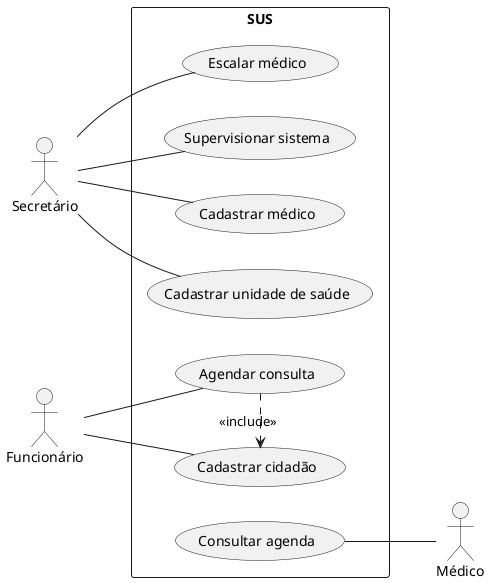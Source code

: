 @startuml

left to right direction

skinparam packageStyle rectangle

actor Secretário
actor Funcionário
actor Médico

rectangle SUS {
  Secretário -- (Cadastrar médico)
  Secretário -- (Cadastrar unidade de saúde)
  Secretário -- (Escalar médico)
  Secretário -- (Supervisionar sistema)
  (Consultar agenda) -- Médico
  Funcionário -- (Cadastrar cidadão)
  Funcionário -- (Agendar consulta)
  (Agendar consulta) .> (Cadastrar cidadão) : <<include>>
}

@enduml
